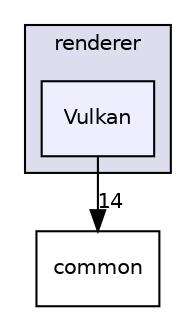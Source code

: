 digraph "src/renderer/Vulkan" {
  compound=true
  node [ fontsize="10", fontname="Helvetica"];
  edge [ labelfontsize="10", labelfontname="Helvetica"];
  subgraph clusterdir_7bc5e25958a2fb25a8561f3aa0def6c5 {
    graph [ bgcolor="#ddddee", pencolor="black", label="renderer" fontname="Helvetica", fontsize="10", URL="dir_7bc5e25958a2fb25a8561f3aa0def6c5.html"]
  dir_233c64a05d4bac62e9012e4d653201ea [shape=box, label="Vulkan", style="filled", fillcolor="#eeeeff", pencolor="black", URL="dir_233c64a05d4bac62e9012e4d653201ea.html"];
  }
  dir_fdedb0aba14d44ce9d99bc100e026e6a [shape=box label="common" URL="dir_fdedb0aba14d44ce9d99bc100e026e6a.html"];
  dir_233c64a05d4bac62e9012e4d653201ea->dir_fdedb0aba14d44ce9d99bc100e026e6a [headlabel="14", labeldistance=1.5 headhref="dir_000007_000001.html"];
}
